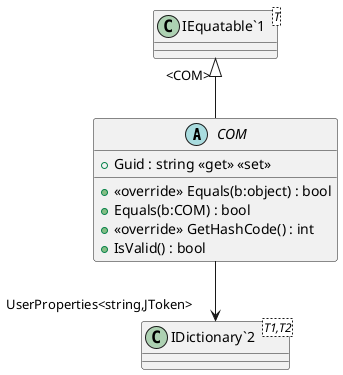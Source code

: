 @startuml
abstract class COM {
    + <<override>> Equals(b:object) : bool
    + Equals(b:COM) : bool
    + <<override>> GetHashCode() : int
    + IsValid() : bool
    + Guid : string <<get>> <<set>>
}
class "IEquatable`1"<T> {
}
class "IDictionary`2"<T1,T2> {
}
"IEquatable`1" "<COM>" <|-- COM
COM --> "UserProperties<string,JToken>" "IDictionary`2"
@enduml
